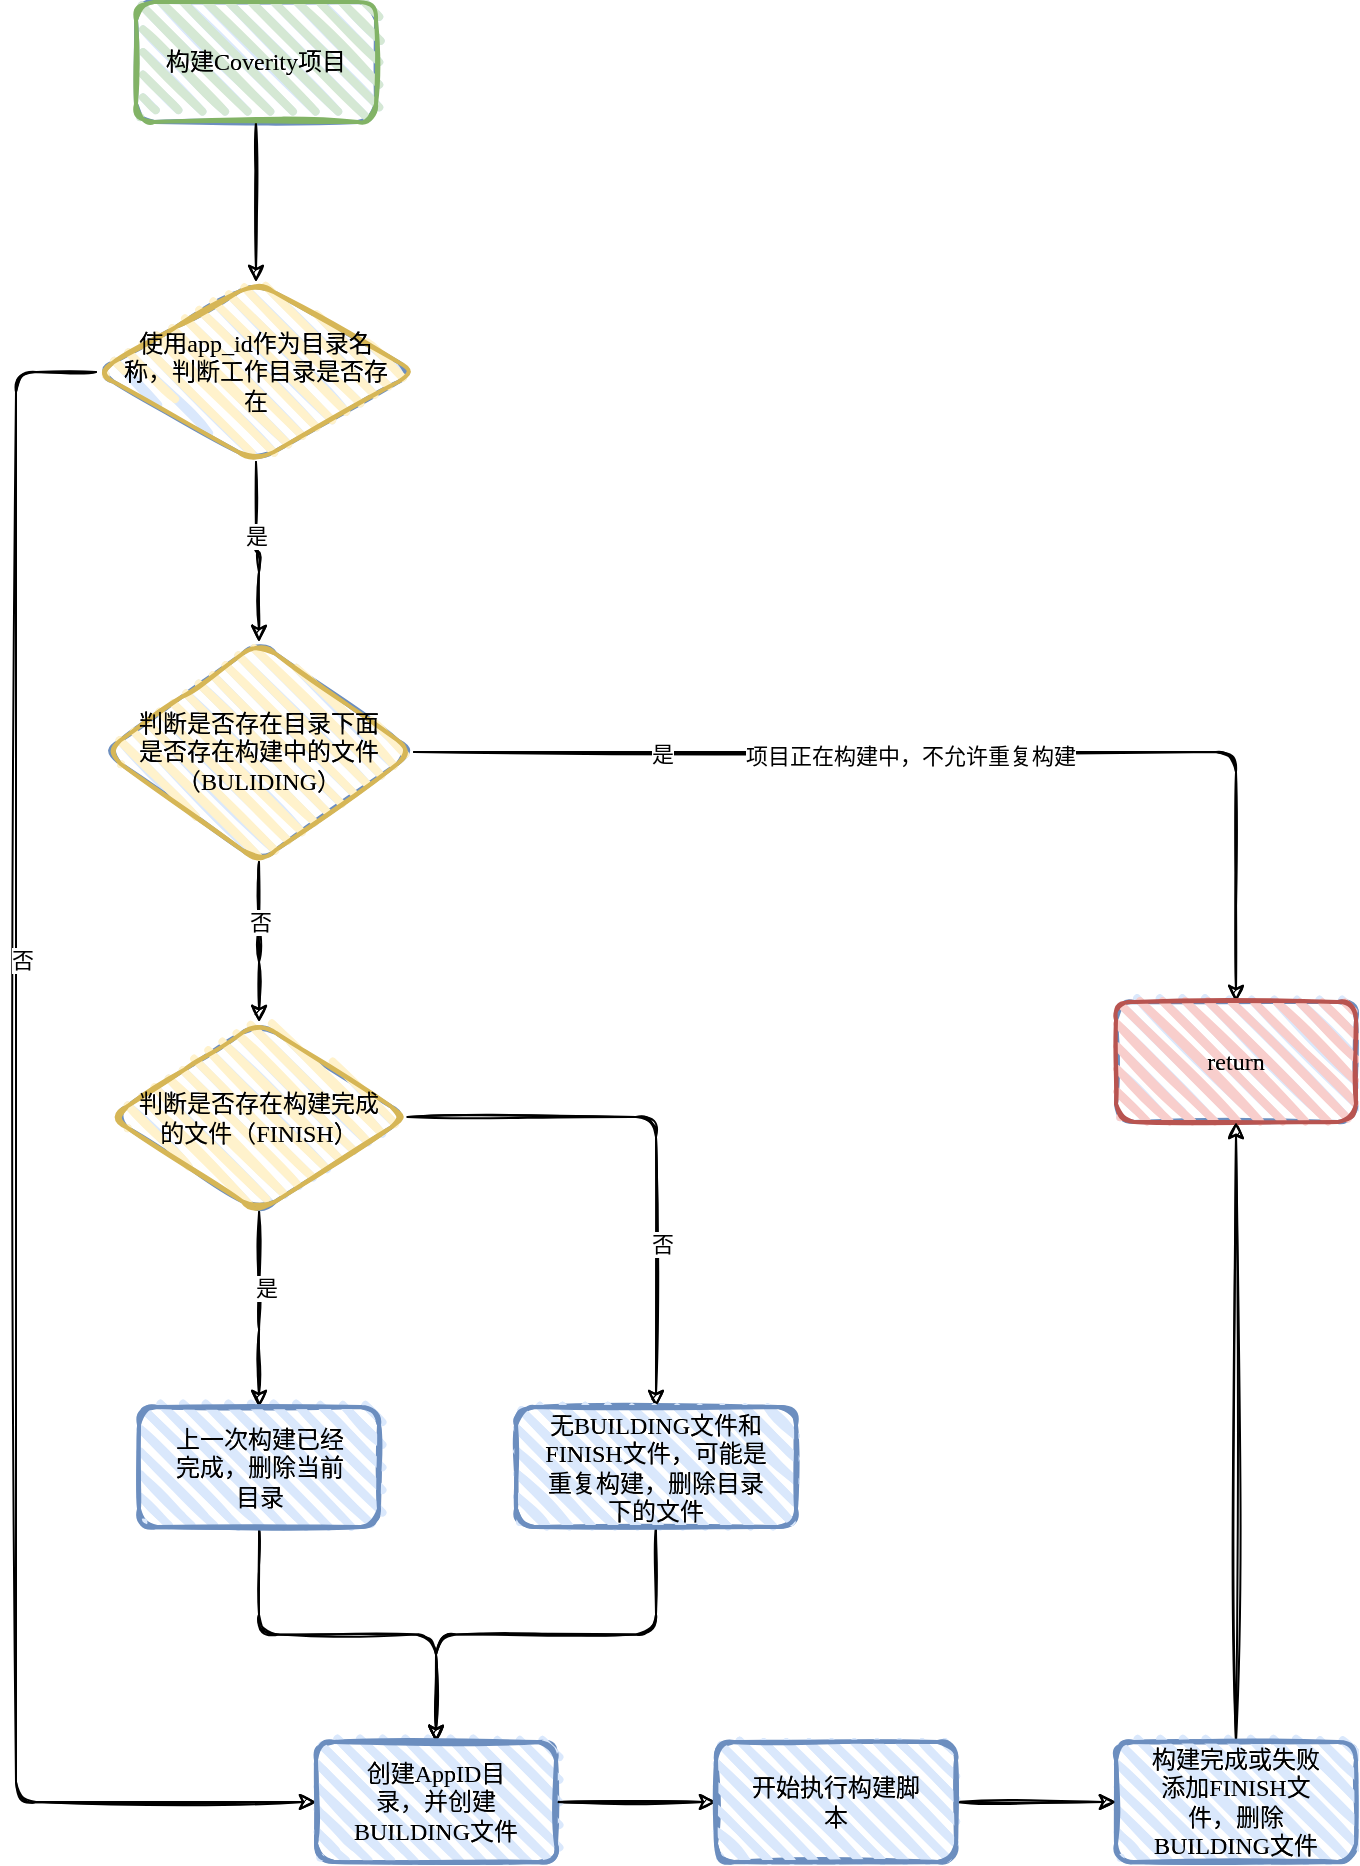 <mxfile version="20.2.4" type="github">
  <diagram id="SRiQYdSl_FmvriVkVRbi" name="第 1 页">
    <mxGraphModel dx="1185" dy="588" grid="1" gridSize="10" guides="1" tooltips="1" connect="1" arrows="1" fold="1" page="1" pageScale="1" pageWidth="827" pageHeight="1169" background="none" math="0" shadow="0">
      <root>
        <mxCell id="0" />
        <mxCell id="1" parent="0" />
        <mxCell id="QMWGVBq8KqTVjCFAxsbk-3" value="" style="edgeStyle=orthogonalEdgeStyle;rounded=1;orthogonalLoop=1;jettySize=auto;html=1;sketch=1;fontFamily=Comic Sans MS;" edge="1" parent="1" source="QMWGVBq8KqTVjCFAxsbk-1" target="QMWGVBq8KqTVjCFAxsbk-2">
          <mxGeometry relative="1" as="geometry" />
        </mxCell>
        <mxCell id="QMWGVBq8KqTVjCFAxsbk-1" value="构建Coverity项目" style="rounded=1;whiteSpace=wrap;html=1;strokeWidth=2;fillWeight=4;hachureGap=8;hachureAngle=45;fillColor=#dae8fc;sketch=1;strokeColor=#6c8ebf;fontFamily=Comic Sans MS;" vertex="1" parent="1">
          <mxGeometry x="300" y="100" width="120" height="60" as="geometry" />
        </mxCell>
        <mxCell id="QMWGVBq8KqTVjCFAxsbk-8" value="" style="edgeStyle=orthogonalEdgeStyle;rounded=1;orthogonalLoop=1;jettySize=auto;html=1;sketch=1;fontFamily=Comic Sans MS;" edge="1" parent="1" source="QMWGVBq8KqTVjCFAxsbk-2" target="QMWGVBq8KqTVjCFAxsbk-7">
          <mxGeometry relative="1" as="geometry" />
        </mxCell>
        <mxCell id="QMWGVBq8KqTVjCFAxsbk-9" value="是" style="edgeLabel;html=1;align=center;verticalAlign=middle;resizable=0;points=[];sketch=1;rounded=1;fontFamily=Comic Sans MS;" vertex="1" connectable="0" parent="QMWGVBq8KqTVjCFAxsbk-8">
          <mxGeometry x="-0.2" relative="1" as="geometry">
            <mxPoint as="offset" />
          </mxGeometry>
        </mxCell>
        <mxCell id="QMWGVBq8KqTVjCFAxsbk-31" style="edgeStyle=orthogonalEdgeStyle;rounded=1;orthogonalLoop=1;jettySize=auto;html=1;exitX=0;exitY=0.5;exitDx=0;exitDy=0;entryX=0;entryY=0.5;entryDx=0;entryDy=0;sketch=1;fontFamily=Comic Sans MS;" edge="1" parent="1" source="QMWGVBq8KqTVjCFAxsbk-2" target="QMWGVBq8KqTVjCFAxsbk-23">
          <mxGeometry relative="1" as="geometry">
            <Array as="points">
              <mxPoint x="240" y="285" />
              <mxPoint x="240" y="1000" />
            </Array>
          </mxGeometry>
        </mxCell>
        <mxCell id="QMWGVBq8KqTVjCFAxsbk-32" value="否" style="edgeLabel;html=1;align=center;verticalAlign=middle;resizable=0;points=[];sketch=1;rounded=1;fontFamily=Comic Sans MS;" vertex="1" connectable="0" parent="QMWGVBq8KqTVjCFAxsbk-31">
          <mxGeometry x="-0.262" y="3" relative="1" as="geometry">
            <mxPoint as="offset" />
          </mxGeometry>
        </mxCell>
        <mxCell id="QMWGVBq8KqTVjCFAxsbk-2" value="使用app_id作为目录名称，判断工作目录是否存在" style="rhombus;whiteSpace=wrap;html=1;fillColor=#dae8fc;strokeColor=#6c8ebf;rounded=1;strokeWidth=2;fillWeight=4;hachureGap=8;hachureAngle=45;sketch=1;spacing=15;fontFamily=Comic Sans MS;" vertex="1" parent="1">
          <mxGeometry x="280" y="240" width="160" height="90" as="geometry" />
        </mxCell>
        <mxCell id="QMWGVBq8KqTVjCFAxsbk-11" value="" style="edgeStyle=orthogonalEdgeStyle;rounded=1;orthogonalLoop=1;jettySize=auto;html=1;sketch=1;fontFamily=Comic Sans MS;" edge="1" parent="1" source="QMWGVBq8KqTVjCFAxsbk-7" target="QMWGVBq8KqTVjCFAxsbk-10">
          <mxGeometry relative="1" as="geometry" />
        </mxCell>
        <mxCell id="QMWGVBq8KqTVjCFAxsbk-15" value="否" style="edgeLabel;html=1;align=center;verticalAlign=middle;resizable=0;points=[];sketch=1;rounded=1;fontFamily=Comic Sans MS;" vertex="1" connectable="0" parent="QMWGVBq8KqTVjCFAxsbk-11">
          <mxGeometry x="-0.252" relative="1" as="geometry">
            <mxPoint as="offset" />
          </mxGeometry>
        </mxCell>
        <mxCell id="QMWGVBq8KqTVjCFAxsbk-17" value="" style="edgeStyle=orthogonalEdgeStyle;rounded=1;orthogonalLoop=1;jettySize=auto;html=1;sketch=1;fontFamily=Comic Sans MS;" edge="1" parent="1" source="QMWGVBq8KqTVjCFAxsbk-7" target="QMWGVBq8KqTVjCFAxsbk-16">
          <mxGeometry relative="1" as="geometry" />
        </mxCell>
        <mxCell id="QMWGVBq8KqTVjCFAxsbk-18" value="是" style="edgeLabel;html=1;align=center;verticalAlign=middle;resizable=0;points=[];sketch=1;rounded=1;fontFamily=Comic Sans MS;" vertex="1" connectable="0" parent="QMWGVBq8KqTVjCFAxsbk-17">
          <mxGeometry x="-0.367" y="-1" relative="1" as="geometry">
            <mxPoint x="-46" as="offset" />
          </mxGeometry>
        </mxCell>
        <mxCell id="QMWGVBq8KqTVjCFAxsbk-19" value="项目正在构建中，不允许重复构建" style="edgeLabel;html=1;align=center;verticalAlign=middle;resizable=0;points=[];sketch=1;rounded=1;fontFamily=Comic Sans MS;" vertex="1" connectable="0" parent="QMWGVBq8KqTVjCFAxsbk-17">
          <mxGeometry x="-0.159" y="-2" relative="1" as="geometry">
            <mxPoint x="22" as="offset" />
          </mxGeometry>
        </mxCell>
        <mxCell id="QMWGVBq8KqTVjCFAxsbk-7" value="判断是否存在目录下面是否存在构建中的文件（BULIDING）" style="rhombus;whiteSpace=wrap;html=1;fillColor=#dae8fc;strokeColor=#6c8ebf;rounded=1;strokeWidth=2;fillWeight=4;hachureGap=8;hachureAngle=45;sketch=1;spacing=15;fontFamily=Comic Sans MS;" vertex="1" parent="1">
          <mxGeometry x="284" y="420" width="155" height="110" as="geometry" />
        </mxCell>
        <mxCell id="QMWGVBq8KqTVjCFAxsbk-13" value="" style="edgeStyle=orthogonalEdgeStyle;rounded=1;orthogonalLoop=1;jettySize=auto;html=1;sketch=1;fontFamily=Comic Sans MS;" edge="1" parent="1" source="QMWGVBq8KqTVjCFAxsbk-10" target="QMWGVBq8KqTVjCFAxsbk-12">
          <mxGeometry relative="1" as="geometry" />
        </mxCell>
        <mxCell id="QMWGVBq8KqTVjCFAxsbk-14" value="是" style="edgeLabel;html=1;align=center;verticalAlign=middle;resizable=0;points=[];sketch=1;rounded=1;fontFamily=Comic Sans MS;" vertex="1" connectable="0" parent="QMWGVBq8KqTVjCFAxsbk-13">
          <mxGeometry x="-0.221" y="3" relative="1" as="geometry">
            <mxPoint as="offset" />
          </mxGeometry>
        </mxCell>
        <mxCell id="QMWGVBq8KqTVjCFAxsbk-21" value="" style="edgeStyle=orthogonalEdgeStyle;rounded=1;orthogonalLoop=1;jettySize=auto;html=1;sketch=1;fontFamily=Comic Sans MS;" edge="1" parent="1" source="QMWGVBq8KqTVjCFAxsbk-10" target="QMWGVBq8KqTVjCFAxsbk-20">
          <mxGeometry relative="1" as="geometry" />
        </mxCell>
        <mxCell id="QMWGVBq8KqTVjCFAxsbk-22" value="否" style="edgeLabel;html=1;align=center;verticalAlign=middle;resizable=0;points=[];sketch=1;rounded=1;fontFamily=Comic Sans MS;" vertex="1" connectable="0" parent="QMWGVBq8KqTVjCFAxsbk-21">
          <mxGeometry x="0.394" y="3" relative="1" as="geometry">
            <mxPoint as="offset" />
          </mxGeometry>
        </mxCell>
        <mxCell id="QMWGVBq8KqTVjCFAxsbk-10" value="判断是否存在构建完成的文件（FINISH）" style="rhombus;whiteSpace=wrap;html=1;fillColor=#dae8fc;strokeColor=#6c8ebf;rounded=1;strokeWidth=2;fillWeight=4;hachureGap=8;hachureAngle=45;sketch=1;spacing=15;fontFamily=Comic Sans MS;" vertex="1" parent="1">
          <mxGeometry x="287.25" y="610" width="148.5" height="95" as="geometry" />
        </mxCell>
        <mxCell id="QMWGVBq8KqTVjCFAxsbk-24" value="" style="edgeStyle=orthogonalEdgeStyle;rounded=1;orthogonalLoop=1;jettySize=auto;html=1;sketch=1;fontFamily=Comic Sans MS;" edge="1" parent="1" source="QMWGVBq8KqTVjCFAxsbk-12" target="QMWGVBq8KqTVjCFAxsbk-23">
          <mxGeometry relative="1" as="geometry" />
        </mxCell>
        <mxCell id="QMWGVBq8KqTVjCFAxsbk-12" value="上一次构建已经完成，删除当前目录" style="whiteSpace=wrap;html=1;fillColor=#dae8fc;strokeColor=#6c8ebf;rounded=1;strokeWidth=2;fillWeight=4;hachureGap=8;hachureAngle=45;sketch=1;spacing=15;fontFamily=Comic Sans MS;" vertex="1" parent="1">
          <mxGeometry x="301.5" y="802.5" width="120" height="60" as="geometry" />
        </mxCell>
        <mxCell id="QMWGVBq8KqTVjCFAxsbk-16" value="return" style="whiteSpace=wrap;html=1;fillColor=#dae8fc;strokeColor=#6c8ebf;rounded=1;strokeWidth=2;fillWeight=4;hachureGap=8;hachureAngle=45;sketch=1;spacing=15;fontFamily=Comic Sans MS;" vertex="1" parent="1">
          <mxGeometry x="790" y="600" width="120" height="60" as="geometry" />
        </mxCell>
        <mxCell id="QMWGVBq8KqTVjCFAxsbk-25" style="edgeStyle=orthogonalEdgeStyle;rounded=1;orthogonalLoop=1;jettySize=auto;html=1;exitX=0.5;exitY=1;exitDx=0;exitDy=0;entryX=0.5;entryY=0;entryDx=0;entryDy=0;sketch=1;fontFamily=Comic Sans MS;" edge="1" parent="1" source="QMWGVBq8KqTVjCFAxsbk-20" target="QMWGVBq8KqTVjCFAxsbk-23">
          <mxGeometry relative="1" as="geometry" />
        </mxCell>
        <mxCell id="QMWGVBq8KqTVjCFAxsbk-20" value="无BUILDING文件和FINISH文件，可能是重复构建，删除目录下的文件" style="whiteSpace=wrap;html=1;fillColor=#dae8fc;strokeColor=#6c8ebf;rounded=1;strokeWidth=2;fillWeight=4;hachureGap=8;hachureAngle=45;sketch=1;spacing=15;fontFamily=Comic Sans MS;" vertex="1" parent="1">
          <mxGeometry x="490" y="802.5" width="140" height="60" as="geometry" />
        </mxCell>
        <mxCell id="QMWGVBq8KqTVjCFAxsbk-27" value="" style="edgeStyle=orthogonalEdgeStyle;rounded=1;orthogonalLoop=1;jettySize=auto;html=1;sketch=1;fontFamily=Comic Sans MS;" edge="1" parent="1" source="QMWGVBq8KqTVjCFAxsbk-23" target="QMWGVBq8KqTVjCFAxsbk-26">
          <mxGeometry relative="1" as="geometry" />
        </mxCell>
        <mxCell id="QMWGVBq8KqTVjCFAxsbk-23" value="创建AppID目录，并创建BUILDING文件" style="whiteSpace=wrap;html=1;fillColor=#dae8fc;strokeColor=#6c8ebf;rounded=1;strokeWidth=2;fillWeight=4;hachureGap=8;hachureAngle=45;sketch=1;spacing=15;fontFamily=Comic Sans MS;" vertex="1" parent="1">
          <mxGeometry x="390" y="970" width="120" height="60" as="geometry" />
        </mxCell>
        <mxCell id="QMWGVBq8KqTVjCFAxsbk-29" value="" style="edgeStyle=orthogonalEdgeStyle;rounded=1;orthogonalLoop=1;jettySize=auto;html=1;sketch=1;fontFamily=Comic Sans MS;" edge="1" parent="1" source="QMWGVBq8KqTVjCFAxsbk-26" target="QMWGVBq8KqTVjCFAxsbk-28">
          <mxGeometry relative="1" as="geometry" />
        </mxCell>
        <mxCell id="QMWGVBq8KqTVjCFAxsbk-26" value="开始执行构建脚本" style="whiteSpace=wrap;html=1;fillColor=#dae8fc;strokeColor=#6c8ebf;rounded=1;strokeWidth=2;fillWeight=4;hachureGap=8;hachureAngle=45;sketch=1;spacing=15;fontFamily=Comic Sans MS;" vertex="1" parent="1">
          <mxGeometry x="590" y="970" width="120" height="60" as="geometry" />
        </mxCell>
        <mxCell id="QMWGVBq8KqTVjCFAxsbk-30" style="edgeStyle=orthogonalEdgeStyle;rounded=1;orthogonalLoop=1;jettySize=auto;html=1;exitX=0.5;exitY=0;exitDx=0;exitDy=0;entryX=0.5;entryY=1;entryDx=0;entryDy=0;sketch=1;fontFamily=Comic Sans MS;" edge="1" parent="1" source="QMWGVBq8KqTVjCFAxsbk-28" target="QMWGVBq8KqTVjCFAxsbk-16">
          <mxGeometry relative="1" as="geometry" />
        </mxCell>
        <mxCell id="QMWGVBq8KqTVjCFAxsbk-28" value="构建完成或失败添加FINISH文件，删除BUILDING文件" style="whiteSpace=wrap;html=1;fillColor=#dae8fc;strokeColor=#6c8ebf;rounded=1;strokeWidth=2;fillWeight=4;hachureGap=8;hachureAngle=45;sketch=1;spacing=15;fontFamily=Comic Sans MS;" vertex="1" parent="1">
          <mxGeometry x="790" y="970" width="120" height="60" as="geometry" />
        </mxCell>
        <mxCell id="QMWGVBq8KqTVjCFAxsbk-33" value="" style="edgeStyle=orthogonalEdgeStyle;rounded=1;orthogonalLoop=1;jettySize=auto;html=1;sketch=1;fontFamily=Comic Sans MS;" edge="1" parent="1" source="QMWGVBq8KqTVjCFAxsbk-34" target="QMWGVBq8KqTVjCFAxsbk-39">
          <mxGeometry relative="1" as="geometry" />
        </mxCell>
        <mxCell id="QMWGVBq8KqTVjCFAxsbk-34" value="构建Coverity项目" style="rounded=1;whiteSpace=wrap;html=1;strokeWidth=2;fillWeight=4;hachureGap=8;hachureAngle=45;fillColor=#d5e8d4;sketch=1;strokeColor=#82b366;fontFamily=Comic Sans MS;" vertex="1" parent="1">
          <mxGeometry x="300" y="100" width="120" height="60" as="geometry" />
        </mxCell>
        <mxCell id="QMWGVBq8KqTVjCFAxsbk-35" value="" style="edgeStyle=orthogonalEdgeStyle;rounded=1;orthogonalLoop=1;jettySize=auto;html=1;sketch=1;fontFamily=Comic Sans MS;" edge="1" parent="1" source="QMWGVBq8KqTVjCFAxsbk-39" target="QMWGVBq8KqTVjCFAxsbk-45">
          <mxGeometry relative="1" as="geometry" />
        </mxCell>
        <mxCell id="QMWGVBq8KqTVjCFAxsbk-36" value="是" style="edgeLabel;html=1;align=center;verticalAlign=middle;resizable=0;points=[];sketch=1;rounded=1;fontFamily=Comic Sans MS;" vertex="1" connectable="0" parent="QMWGVBq8KqTVjCFAxsbk-35">
          <mxGeometry x="-0.2" relative="1" as="geometry">
            <mxPoint as="offset" />
          </mxGeometry>
        </mxCell>
        <mxCell id="QMWGVBq8KqTVjCFAxsbk-37" style="edgeStyle=orthogonalEdgeStyle;rounded=1;orthogonalLoop=1;jettySize=auto;html=1;exitX=0;exitY=0.5;exitDx=0;exitDy=0;entryX=0;entryY=0.5;entryDx=0;entryDy=0;sketch=1;fontFamily=Comic Sans MS;" edge="1" parent="1" source="QMWGVBq8KqTVjCFAxsbk-39" target="QMWGVBq8KqTVjCFAxsbk-57">
          <mxGeometry relative="1" as="geometry">
            <Array as="points">
              <mxPoint x="240" y="285" />
              <mxPoint x="240" y="1000" />
            </Array>
          </mxGeometry>
        </mxCell>
        <mxCell id="QMWGVBq8KqTVjCFAxsbk-38" value="否" style="edgeLabel;html=1;align=center;verticalAlign=middle;resizable=0;points=[];sketch=1;rounded=1;fontFamily=Comic Sans MS;" vertex="1" connectable="0" parent="QMWGVBq8KqTVjCFAxsbk-37">
          <mxGeometry x="-0.262" y="3" relative="1" as="geometry">
            <mxPoint as="offset" />
          </mxGeometry>
        </mxCell>
        <mxCell id="QMWGVBq8KqTVjCFAxsbk-39" value="使用app_id作为目录名称，判断工作目录是否存在" style="rhombus;whiteSpace=wrap;html=1;fillColor=#fff2cc;strokeColor=#d6b656;rounded=1;strokeWidth=2;fillWeight=4;hachureGap=8;hachureAngle=45;sketch=1;spacing=15;fontFamily=Comic Sans MS;" vertex="1" parent="1">
          <mxGeometry x="280" y="240" width="160" height="90" as="geometry" />
        </mxCell>
        <mxCell id="QMWGVBq8KqTVjCFAxsbk-40" value="" style="edgeStyle=orthogonalEdgeStyle;rounded=1;orthogonalLoop=1;jettySize=auto;html=1;sketch=1;fontFamily=Comic Sans MS;" edge="1" parent="1" source="QMWGVBq8KqTVjCFAxsbk-45" target="QMWGVBq8KqTVjCFAxsbk-50">
          <mxGeometry relative="1" as="geometry" />
        </mxCell>
        <mxCell id="QMWGVBq8KqTVjCFAxsbk-41" value="否" style="edgeLabel;html=1;align=center;verticalAlign=middle;resizable=0;points=[];sketch=1;rounded=1;fontFamily=Comic Sans MS;" vertex="1" connectable="0" parent="QMWGVBq8KqTVjCFAxsbk-40">
          <mxGeometry x="-0.252" relative="1" as="geometry">
            <mxPoint as="offset" />
          </mxGeometry>
        </mxCell>
        <mxCell id="QMWGVBq8KqTVjCFAxsbk-42" value="" style="edgeStyle=orthogonalEdgeStyle;rounded=1;orthogonalLoop=1;jettySize=auto;html=1;sketch=1;fontFamily=Comic Sans MS;" edge="1" parent="1" source="QMWGVBq8KqTVjCFAxsbk-45" target="QMWGVBq8KqTVjCFAxsbk-53">
          <mxGeometry relative="1" as="geometry" />
        </mxCell>
        <mxCell id="QMWGVBq8KqTVjCFAxsbk-43" value="是" style="edgeLabel;html=1;align=center;verticalAlign=middle;resizable=0;points=[];sketch=1;rounded=1;fontFamily=Comic Sans MS;" vertex="1" connectable="0" parent="QMWGVBq8KqTVjCFAxsbk-42">
          <mxGeometry x="-0.367" y="-1" relative="1" as="geometry">
            <mxPoint x="-46" as="offset" />
          </mxGeometry>
        </mxCell>
        <mxCell id="QMWGVBq8KqTVjCFAxsbk-44" value="项目正在构建中，不允许重复构建" style="edgeLabel;html=1;align=center;verticalAlign=middle;resizable=0;points=[];sketch=1;rounded=1;fontFamily=Comic Sans MS;" vertex="1" connectable="0" parent="QMWGVBq8KqTVjCFAxsbk-42">
          <mxGeometry x="-0.159" y="-2" relative="1" as="geometry">
            <mxPoint x="22" as="offset" />
          </mxGeometry>
        </mxCell>
        <mxCell id="QMWGVBq8KqTVjCFAxsbk-45" value="判断是否存在目录下面是否存在构建中的文件（BULIDING）" style="rhombus;whiteSpace=wrap;html=1;fillColor=#fff2cc;strokeColor=#d6b656;rounded=1;strokeWidth=2;fillWeight=4;hachureGap=8;hachureAngle=45;sketch=1;spacing=15;fontFamily=Comic Sans MS;" vertex="1" parent="1">
          <mxGeometry x="284" y="420" width="155" height="110" as="geometry" />
        </mxCell>
        <mxCell id="QMWGVBq8KqTVjCFAxsbk-46" value="" style="edgeStyle=orthogonalEdgeStyle;rounded=1;orthogonalLoop=1;jettySize=auto;html=1;sketch=1;fontFamily=Comic Sans MS;" edge="1" parent="1" source="QMWGVBq8KqTVjCFAxsbk-50" target="QMWGVBq8KqTVjCFAxsbk-52">
          <mxGeometry relative="1" as="geometry" />
        </mxCell>
        <mxCell id="QMWGVBq8KqTVjCFAxsbk-47" value="是" style="edgeLabel;html=1;align=center;verticalAlign=middle;resizable=0;points=[];sketch=1;rounded=1;fontFamily=Comic Sans MS;" vertex="1" connectable="0" parent="QMWGVBq8KqTVjCFAxsbk-46">
          <mxGeometry x="-0.221" y="3" relative="1" as="geometry">
            <mxPoint as="offset" />
          </mxGeometry>
        </mxCell>
        <mxCell id="QMWGVBq8KqTVjCFAxsbk-48" value="" style="edgeStyle=orthogonalEdgeStyle;rounded=1;orthogonalLoop=1;jettySize=auto;html=1;sketch=1;fontFamily=Comic Sans MS;" edge="1" parent="1" source="QMWGVBq8KqTVjCFAxsbk-50" target="QMWGVBq8KqTVjCFAxsbk-55">
          <mxGeometry relative="1" as="geometry" />
        </mxCell>
        <mxCell id="QMWGVBq8KqTVjCFAxsbk-49" value="否" style="edgeLabel;html=1;align=center;verticalAlign=middle;resizable=0;points=[];sketch=1;rounded=1;fontFamily=Comic Sans MS;" vertex="1" connectable="0" parent="QMWGVBq8KqTVjCFAxsbk-48">
          <mxGeometry x="0.394" y="3" relative="1" as="geometry">
            <mxPoint as="offset" />
          </mxGeometry>
        </mxCell>
        <mxCell id="QMWGVBq8KqTVjCFAxsbk-50" value="判断是否存在构建完成的文件（FINISH）" style="rhombus;whiteSpace=wrap;html=1;fillColor=#fff2cc;strokeColor=#d6b656;rounded=1;strokeWidth=2;fillWeight=4;hachureGap=8;hachureAngle=45;sketch=1;spacing=15;fontFamily=Comic Sans MS;" vertex="1" parent="1">
          <mxGeometry x="287.25" y="610" width="148.5" height="95" as="geometry" />
        </mxCell>
        <mxCell id="QMWGVBq8KqTVjCFAxsbk-51" value="" style="edgeStyle=orthogonalEdgeStyle;rounded=1;orthogonalLoop=1;jettySize=auto;html=1;sketch=1;fontFamily=Comic Sans MS;" edge="1" parent="1" source="QMWGVBq8KqTVjCFAxsbk-52" target="QMWGVBq8KqTVjCFAxsbk-57">
          <mxGeometry relative="1" as="geometry" />
        </mxCell>
        <mxCell id="QMWGVBq8KqTVjCFAxsbk-52" value="上一次构建已经完成，删除当前目录" style="whiteSpace=wrap;html=1;fillColor=#dae8fc;strokeColor=#6c8ebf;rounded=1;strokeWidth=2;fillWeight=4;hachureGap=8;hachureAngle=45;sketch=1;spacing=15;fontFamily=Comic Sans MS;" vertex="1" parent="1">
          <mxGeometry x="301.5" y="802.5" width="120" height="60" as="geometry" />
        </mxCell>
        <mxCell id="QMWGVBq8KqTVjCFAxsbk-53" value="return" style="whiteSpace=wrap;html=1;fillColor=#f8cecc;strokeColor=#b85450;rounded=1;strokeWidth=2;fillWeight=4;hachureGap=8;hachureAngle=45;sketch=1;spacing=15;fontFamily=Comic Sans MS;" vertex="1" parent="1">
          <mxGeometry x="790" y="600" width="120" height="60" as="geometry" />
        </mxCell>
        <mxCell id="QMWGVBq8KqTVjCFAxsbk-54" style="edgeStyle=orthogonalEdgeStyle;rounded=1;orthogonalLoop=1;jettySize=auto;html=1;exitX=0.5;exitY=1;exitDx=0;exitDy=0;entryX=0.5;entryY=0;entryDx=0;entryDy=0;sketch=1;fontFamily=Comic Sans MS;" edge="1" parent="1" source="QMWGVBq8KqTVjCFAxsbk-55" target="QMWGVBq8KqTVjCFAxsbk-57">
          <mxGeometry relative="1" as="geometry" />
        </mxCell>
        <mxCell id="QMWGVBq8KqTVjCFAxsbk-55" value="无BUILDING文件和FINISH文件，可能是重复构建，删除目录下的文件" style="whiteSpace=wrap;html=1;fillColor=#dae8fc;strokeColor=#6c8ebf;rounded=1;strokeWidth=2;fillWeight=4;hachureGap=8;hachureAngle=45;sketch=1;spacing=15;fontFamily=Comic Sans MS;" vertex="1" parent="1">
          <mxGeometry x="490" y="802.5" width="140" height="60" as="geometry" />
        </mxCell>
        <mxCell id="QMWGVBq8KqTVjCFAxsbk-56" value="" style="edgeStyle=orthogonalEdgeStyle;rounded=1;orthogonalLoop=1;jettySize=auto;html=1;sketch=1;fontFamily=Comic Sans MS;" edge="1" parent="1" source="QMWGVBq8KqTVjCFAxsbk-57" target="QMWGVBq8KqTVjCFAxsbk-59">
          <mxGeometry relative="1" as="geometry" />
        </mxCell>
        <mxCell id="QMWGVBq8KqTVjCFAxsbk-57" value="创建AppID目录，并创建BUILDING文件" style="whiteSpace=wrap;html=1;fillColor=#dae8fc;strokeColor=#6c8ebf;rounded=1;strokeWidth=2;fillWeight=4;hachureGap=8;hachureAngle=45;sketch=1;spacing=15;fontFamily=Comic Sans MS;" vertex="1" parent="1">
          <mxGeometry x="390" y="970" width="120" height="60" as="geometry" />
        </mxCell>
        <mxCell id="QMWGVBq8KqTVjCFAxsbk-58" value="" style="edgeStyle=orthogonalEdgeStyle;rounded=1;orthogonalLoop=1;jettySize=auto;html=1;sketch=1;fontFamily=Comic Sans MS;" edge="1" parent="1" source="QMWGVBq8KqTVjCFAxsbk-59" target="QMWGVBq8KqTVjCFAxsbk-61">
          <mxGeometry relative="1" as="geometry" />
        </mxCell>
        <mxCell id="QMWGVBq8KqTVjCFAxsbk-59" value="开始执行构建脚本" style="whiteSpace=wrap;html=1;fillColor=#dae8fc;strokeColor=#6c8ebf;rounded=1;strokeWidth=2;fillWeight=4;hachureGap=8;hachureAngle=45;sketch=1;spacing=15;fontFamily=Comic Sans MS;" vertex="1" parent="1">
          <mxGeometry x="590" y="970" width="120" height="60" as="geometry" />
        </mxCell>
        <mxCell id="QMWGVBq8KqTVjCFAxsbk-60" style="edgeStyle=orthogonalEdgeStyle;rounded=1;orthogonalLoop=1;jettySize=auto;html=1;exitX=0.5;exitY=0;exitDx=0;exitDy=0;entryX=0.5;entryY=1;entryDx=0;entryDy=0;sketch=1;fontFamily=Comic Sans MS;" edge="1" parent="1" source="QMWGVBq8KqTVjCFAxsbk-61" target="QMWGVBq8KqTVjCFAxsbk-53">
          <mxGeometry relative="1" as="geometry" />
        </mxCell>
        <mxCell id="QMWGVBq8KqTVjCFAxsbk-61" value="构建完成或失败添加FINISH文件，删除BUILDING文件" style="whiteSpace=wrap;html=1;fillColor=#dae8fc;strokeColor=#6c8ebf;rounded=1;strokeWidth=2;fillWeight=4;hachureGap=8;hachureAngle=45;sketch=1;spacing=15;fontFamily=Comic Sans MS;" vertex="1" parent="1">
          <mxGeometry x="790" y="970" width="120" height="60" as="geometry" />
        </mxCell>
      </root>
    </mxGraphModel>
  </diagram>
</mxfile>
